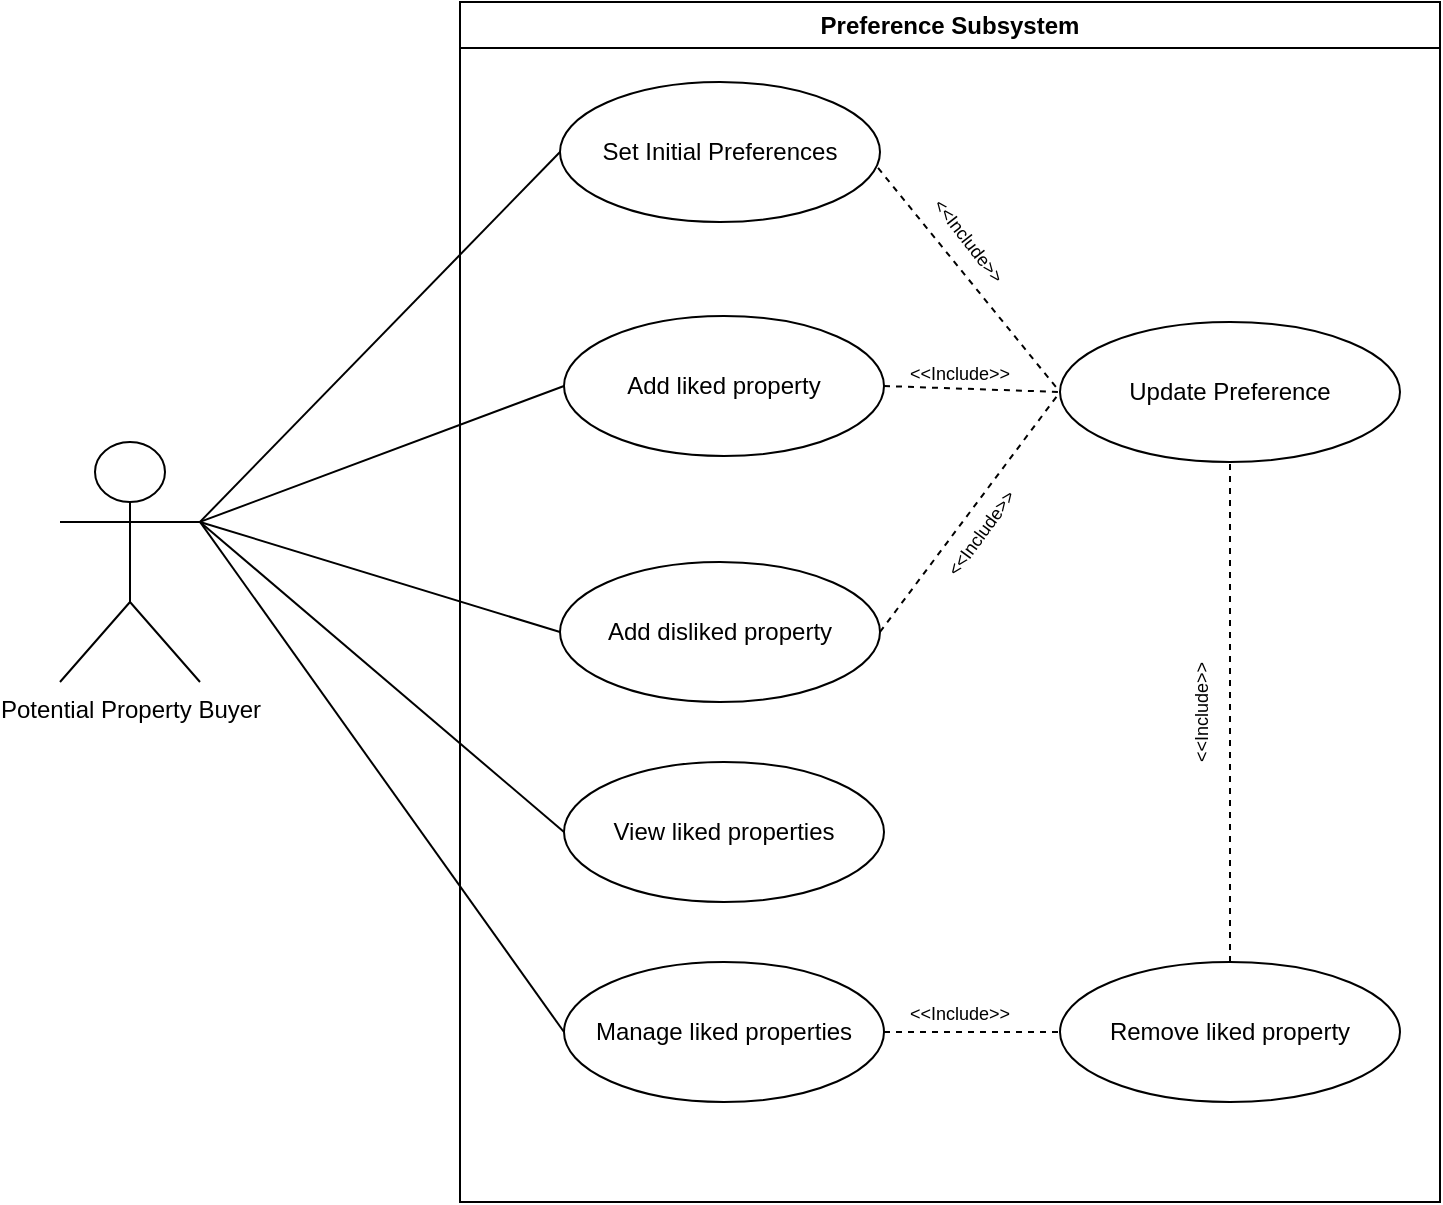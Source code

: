 <mxfile>
    <diagram id="oiJ7JAk2BLuhknx4mIpi" name="Page-1">
        <mxGraphModel dx="906" dy="442" grid="1" gridSize="10" guides="1" tooltips="1" connect="1" arrows="1" fold="1" page="1" pageScale="1" pageWidth="850" pageHeight="1100" math="0" shadow="0">
            <root>
                <mxCell id="0"/>
                <mxCell id="1" parent="0"/>
                <mxCell id="10" style="edgeStyle=none;html=1;exitX=1;exitY=0.333;exitDx=0;exitDy=0;exitPerimeter=0;entryX=0;entryY=0.5;entryDx=0;entryDy=0;endArrow=none;endFill=0;" parent="1" source="2" target="5" edge="1">
                    <mxGeometry relative="1" as="geometry"/>
                </mxCell>
                <mxCell id="11" style="edgeStyle=none;html=1;exitX=1;exitY=0.333;exitDx=0;exitDy=0;exitPerimeter=0;entryX=0;entryY=0.5;entryDx=0;entryDy=0;endArrow=none;endFill=0;" parent="1" source="2" target="6" edge="1">
                    <mxGeometry relative="1" as="geometry"/>
                </mxCell>
                <mxCell id="12" style="edgeStyle=none;html=1;exitX=1;exitY=0.333;exitDx=0;exitDy=0;exitPerimeter=0;entryX=0;entryY=0.5;entryDx=0;entryDy=0;endArrow=none;endFill=0;" parent="1" source="2" target="7" edge="1">
                    <mxGeometry relative="1" as="geometry"/>
                </mxCell>
                <mxCell id="25" style="edgeStyle=none;html=1;exitX=1;exitY=0.333;exitDx=0;exitDy=0;exitPerimeter=0;entryX=0;entryY=0.5;entryDx=0;entryDy=0;endArrow=none;endFill=0;" parent="1" source="2" target="23" edge="1">
                    <mxGeometry relative="1" as="geometry"/>
                </mxCell>
                <mxCell id="26" style="edgeStyle=none;html=1;exitX=1;exitY=0.333;exitDx=0;exitDy=0;exitPerimeter=0;entryX=0;entryY=0.5;entryDx=0;entryDy=0;endArrow=none;endFill=0;" parent="1" source="2" target="24" edge="1">
                    <mxGeometry relative="1" as="geometry"/>
                </mxCell>
                <mxCell id="2" value="Potential Property Buyer" style="shape=umlActor;verticalLabelPosition=bottom;verticalAlign=top;html=1;" parent="1" vertex="1">
                    <mxGeometry x="50" y="300" width="70" height="120" as="geometry"/>
                </mxCell>
                <mxCell id="4" value="Preference Subsystem" style="swimlane;whiteSpace=wrap;html=1;" parent="1" vertex="1">
                    <mxGeometry x="250" y="80" width="490" height="600" as="geometry"/>
                </mxCell>
                <mxCell id="5" value="Set Initial Preferences" style="ellipse;whiteSpace=wrap;html=1;" parent="4" vertex="1">
                    <mxGeometry x="50" y="40" width="160" height="70" as="geometry"/>
                </mxCell>
                <mxCell id="6" value="Add liked property" style="ellipse;whiteSpace=wrap;html=1;" parent="4" vertex="1">
                    <mxGeometry x="52" y="157" width="160" height="70" as="geometry"/>
                </mxCell>
                <mxCell id="7" value="Add disliked property" style="ellipse;whiteSpace=wrap;html=1;" parent="4" vertex="1">
                    <mxGeometry x="50" y="280" width="160" height="70" as="geometry"/>
                </mxCell>
                <mxCell id="9" value="Update Preference" style="ellipse;whiteSpace=wrap;html=1;" parent="4" vertex="1">
                    <mxGeometry x="300" y="160" width="170" height="70" as="geometry"/>
                </mxCell>
                <mxCell id="15" value="" style="endArrow=none;dashed=1;html=1;exitX=0.994;exitY=0.614;exitDx=0;exitDy=0;exitPerimeter=0;entryX=0;entryY=0.5;entryDx=0;entryDy=0;" parent="4" source="5" target="9" edge="1">
                    <mxGeometry width="50" height="50" relative="1" as="geometry">
                        <mxPoint x="230" y="100" as="sourcePoint"/>
                        <mxPoint x="280" y="50" as="targetPoint"/>
                    </mxGeometry>
                </mxCell>
                <mxCell id="16" value="" style="endArrow=none;dashed=1;html=1;exitX=1;exitY=0.5;exitDx=0;exitDy=0;entryX=0;entryY=0.5;entryDx=0;entryDy=0;" parent="4" source="6" target="9" edge="1">
                    <mxGeometry width="50" height="50" relative="1" as="geometry">
                        <mxPoint x="212" y="260" as="sourcePoint"/>
                        <mxPoint x="262" y="210" as="targetPoint"/>
                    </mxGeometry>
                </mxCell>
                <mxCell id="19" value="" style="endArrow=none;dashed=1;html=1;exitX=1;exitY=0.5;exitDx=0;exitDy=0;entryX=0;entryY=0.5;entryDx=0;entryDy=0;" parent="4" source="7" target="9" edge="1">
                    <mxGeometry width="50" height="50" relative="1" as="geometry">
                        <mxPoint x="230" y="300" as="sourcePoint"/>
                        <mxPoint x="280" y="250" as="targetPoint"/>
                    </mxGeometry>
                </mxCell>
                <mxCell id="20" value="&lt;font style=&quot;font-size: 9px;&quot;&gt;&amp;lt;&amp;lt;Include&amp;gt;&amp;gt;&lt;/font&gt;" style="text;html=1;strokeColor=none;fillColor=none;align=center;verticalAlign=middle;whiteSpace=wrap;rounded=0;rotation=52;" parent="4" vertex="1">
                    <mxGeometry x="225" y="104" width="60" height="30" as="geometry"/>
                </mxCell>
                <mxCell id="22" value="&lt;font style=&quot;font-size: 9px;&quot;&gt;&amp;lt;&amp;lt;Include&amp;gt;&amp;gt;&lt;/font&gt;" style="text;html=1;strokeColor=none;fillColor=none;align=center;verticalAlign=middle;whiteSpace=wrap;rounded=0;rotation=-53.8;" parent="4" vertex="1">
                    <mxGeometry x="230" y="250" width="60" height="30" as="geometry"/>
                </mxCell>
                <mxCell id="21" value="&lt;font style=&quot;font-size: 9px;&quot;&gt;&amp;lt;&amp;lt;Include&amp;gt;&amp;gt;&lt;/font&gt;" style="text;html=1;strokeColor=none;fillColor=none;align=center;verticalAlign=middle;whiteSpace=wrap;rounded=0;" parent="4" vertex="1">
                    <mxGeometry x="220" y="170" width="60" height="30" as="geometry"/>
                </mxCell>
                <mxCell id="23" value="View liked properties" style="ellipse;whiteSpace=wrap;html=1;" parent="4" vertex="1">
                    <mxGeometry x="52" y="380" width="160" height="70" as="geometry"/>
                </mxCell>
                <mxCell id="28" style="edgeStyle=none;html=1;exitX=1;exitY=0.5;exitDx=0;exitDy=0;entryX=0;entryY=0.5;entryDx=0;entryDy=0;dashed=1;endArrow=none;endFill=0;" parent="4" source="24" target="27" edge="1">
                    <mxGeometry relative="1" as="geometry"/>
                </mxCell>
                <mxCell id="24" value="Manage liked properties" style="ellipse;whiteSpace=wrap;html=1;" parent="4" vertex="1">
                    <mxGeometry x="52" y="480" width="160" height="70" as="geometry"/>
                </mxCell>
                <mxCell id="35" style="edgeStyle=none;html=1;exitX=0.5;exitY=0;exitDx=0;exitDy=0;entryX=0.5;entryY=1;entryDx=0;entryDy=0;dashed=1;endArrow=none;endFill=0;" parent="4" source="27" target="9" edge="1">
                    <mxGeometry relative="1" as="geometry"/>
                </mxCell>
                <mxCell id="27" value="Remove liked property" style="ellipse;whiteSpace=wrap;html=1;" parent="4" vertex="1">
                    <mxGeometry x="300" y="480" width="170" height="70" as="geometry"/>
                </mxCell>
                <mxCell id="29" value="&lt;font style=&quot;font-size: 9px;&quot;&gt;&amp;lt;&amp;lt;Include&amp;gt;&amp;gt;&lt;/font&gt;" style="text;html=1;strokeColor=none;fillColor=none;align=center;verticalAlign=middle;whiteSpace=wrap;rounded=0;" parent="4" vertex="1">
                    <mxGeometry x="220" y="490" width="60" height="30" as="geometry"/>
                </mxCell>
                <mxCell id="36" value="&lt;font style=&quot;font-size: 9px;&quot;&gt;&amp;lt;&amp;lt;Include&amp;gt;&amp;gt;&lt;/font&gt;" style="text;html=1;strokeColor=none;fillColor=none;align=center;verticalAlign=middle;whiteSpace=wrap;rounded=0;rotation=-90;" parent="4" vertex="1">
                    <mxGeometry x="340" y="340" width="60" height="30" as="geometry"/>
                </mxCell>
            </root>
        </mxGraphModel>
    </diagram>
</mxfile>